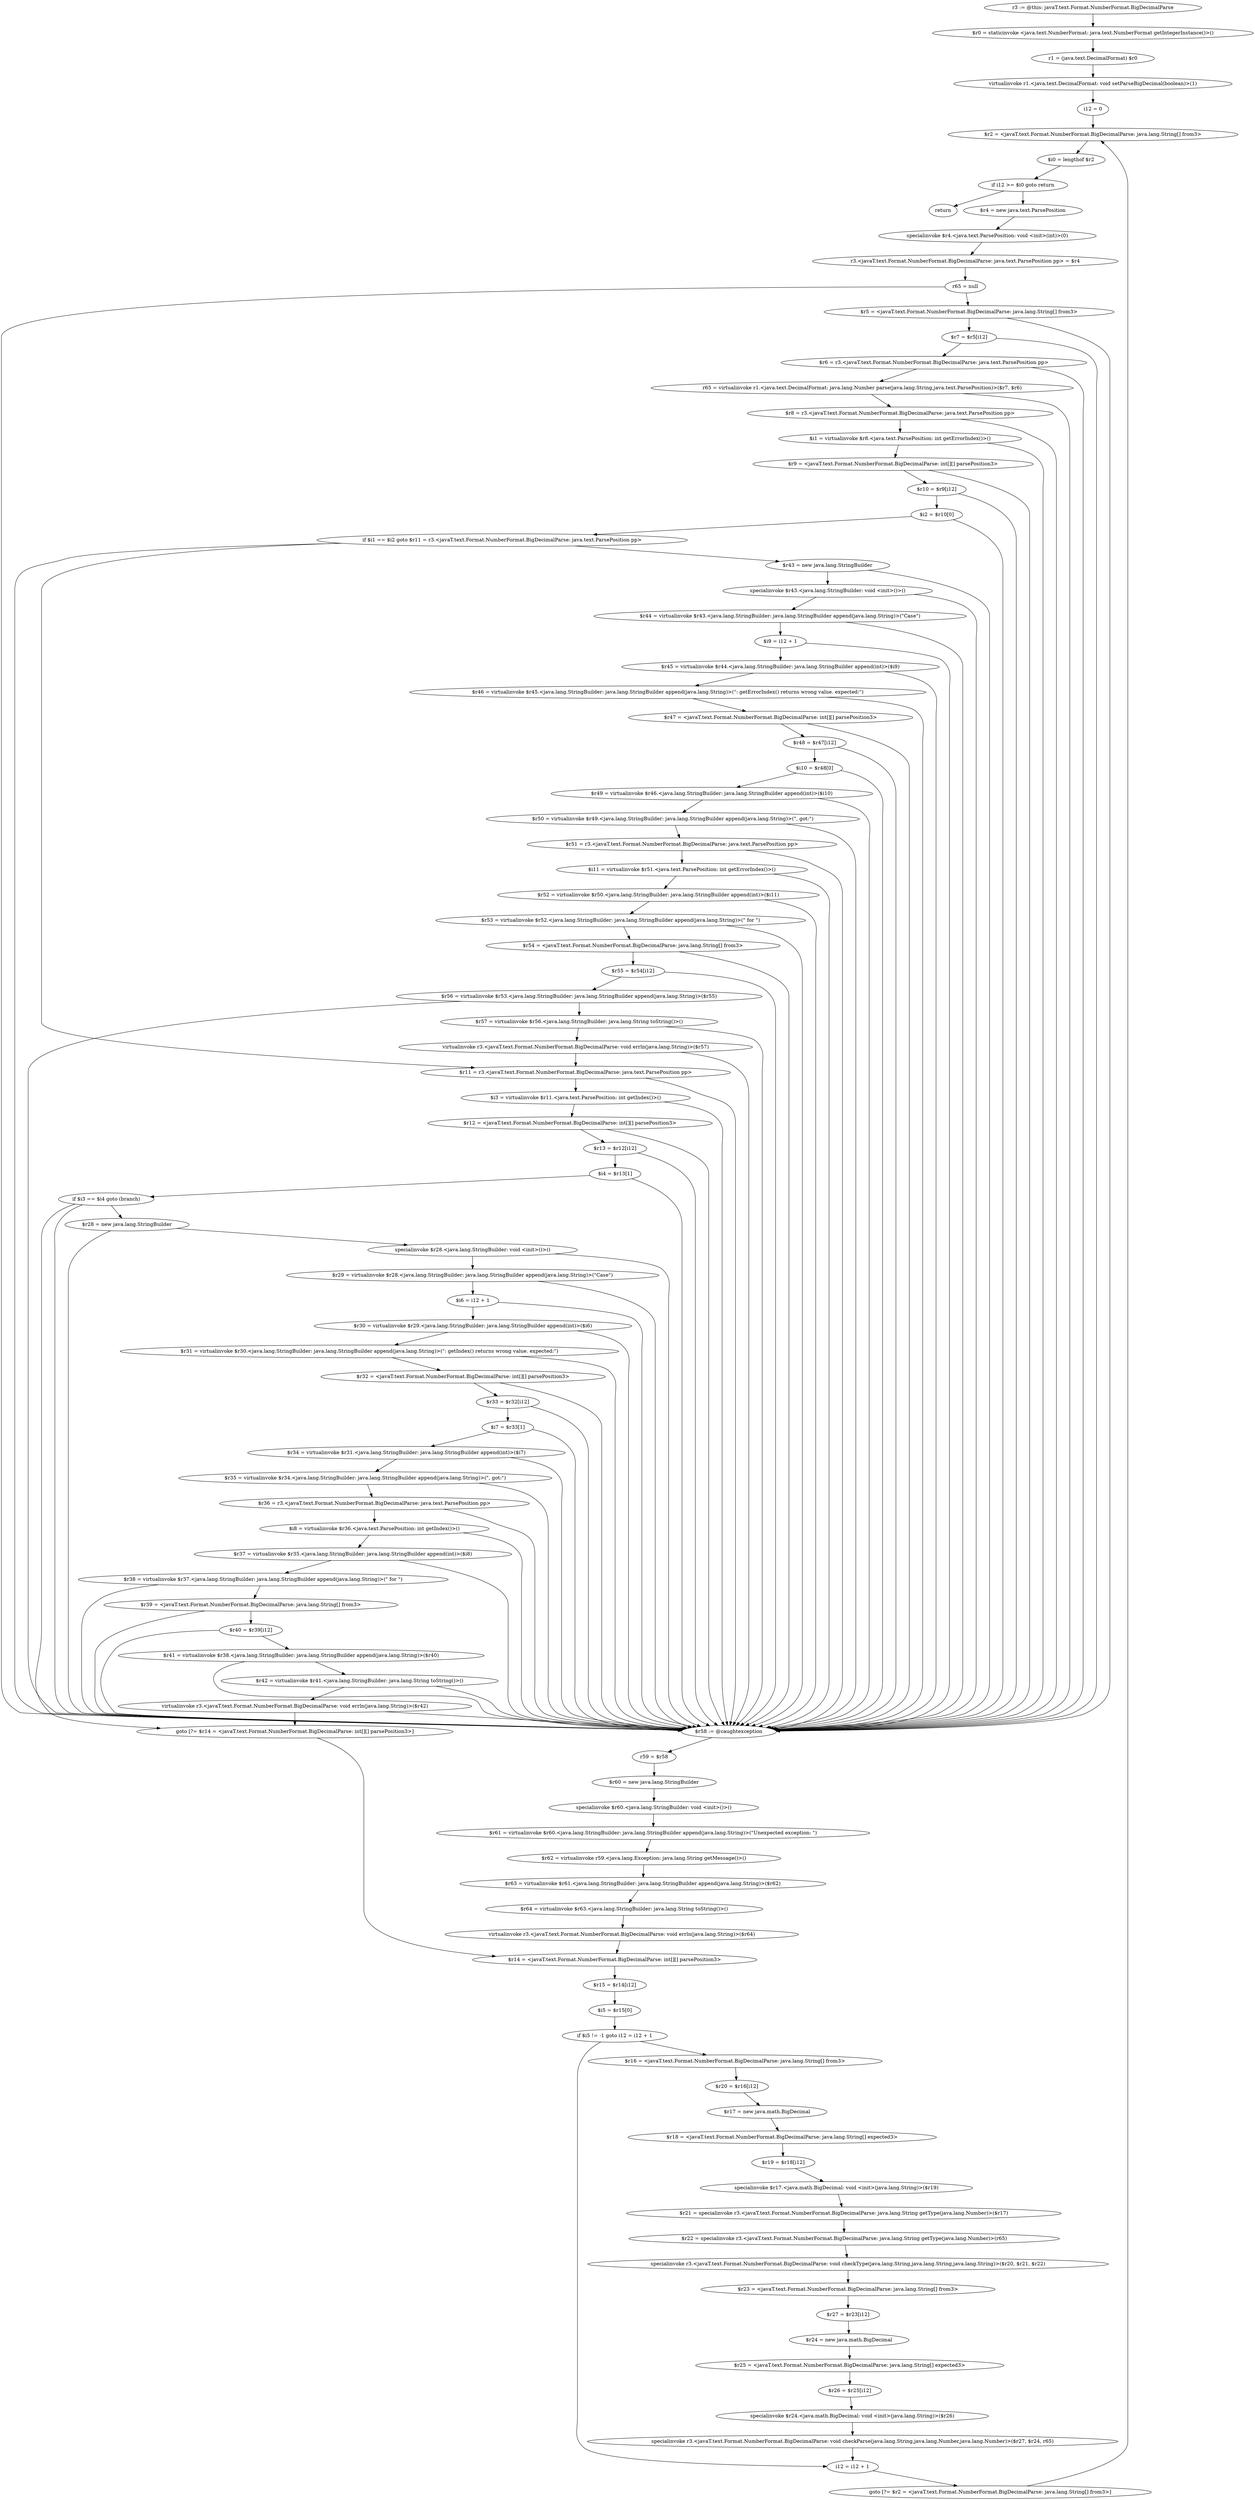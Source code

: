digraph "unitGraph" {
    "r3 := @this: javaT.text.Format.NumberFormat.BigDecimalParse"
    "$r0 = staticinvoke <java.text.NumberFormat: java.text.NumberFormat getIntegerInstance()>()"
    "r1 = (java.text.DecimalFormat) $r0"
    "virtualinvoke r1.<java.text.DecimalFormat: void setParseBigDecimal(boolean)>(1)"
    "i12 = 0"
    "$r2 = <javaT.text.Format.NumberFormat.BigDecimalParse: java.lang.String[] from3>"
    "$i0 = lengthof $r2"
    "if i12 >= $i0 goto return"
    "$r4 = new java.text.ParsePosition"
    "specialinvoke $r4.<java.text.ParsePosition: void <init>(int)>(0)"
    "r3.<javaT.text.Format.NumberFormat.BigDecimalParse: java.text.ParsePosition pp> = $r4"
    "r65 = null"
    "$r5 = <javaT.text.Format.NumberFormat.BigDecimalParse: java.lang.String[] from3>"
    "$r7 = $r5[i12]"
    "$r6 = r3.<javaT.text.Format.NumberFormat.BigDecimalParse: java.text.ParsePosition pp>"
    "r65 = virtualinvoke r1.<java.text.DecimalFormat: java.lang.Number parse(java.lang.String,java.text.ParsePosition)>($r7, $r6)"
    "$r8 = r3.<javaT.text.Format.NumberFormat.BigDecimalParse: java.text.ParsePosition pp>"
    "$i1 = virtualinvoke $r8.<java.text.ParsePosition: int getErrorIndex()>()"
    "$r9 = <javaT.text.Format.NumberFormat.BigDecimalParse: int[][] parsePosition3>"
    "$r10 = $r9[i12]"
    "$i2 = $r10[0]"
    "if $i1 == $i2 goto $r11 = r3.<javaT.text.Format.NumberFormat.BigDecimalParse: java.text.ParsePosition pp>"
    "$r43 = new java.lang.StringBuilder"
    "specialinvoke $r43.<java.lang.StringBuilder: void <init>()>()"
    "$r44 = virtualinvoke $r43.<java.lang.StringBuilder: java.lang.StringBuilder append(java.lang.String)>(\"Case\")"
    "$i9 = i12 + 1"
    "$r45 = virtualinvoke $r44.<java.lang.StringBuilder: java.lang.StringBuilder append(int)>($i9)"
    "$r46 = virtualinvoke $r45.<java.lang.StringBuilder: java.lang.StringBuilder append(java.lang.String)>(\": getErrorIndex() returns wrong value. expected:\")"
    "$r47 = <javaT.text.Format.NumberFormat.BigDecimalParse: int[][] parsePosition3>"
    "$r48 = $r47[i12]"
    "$i10 = $r48[0]"
    "$r49 = virtualinvoke $r46.<java.lang.StringBuilder: java.lang.StringBuilder append(int)>($i10)"
    "$r50 = virtualinvoke $r49.<java.lang.StringBuilder: java.lang.StringBuilder append(java.lang.String)>(\", got:\")"
    "$r51 = r3.<javaT.text.Format.NumberFormat.BigDecimalParse: java.text.ParsePosition pp>"
    "$i11 = virtualinvoke $r51.<java.text.ParsePosition: int getErrorIndex()>()"
    "$r52 = virtualinvoke $r50.<java.lang.StringBuilder: java.lang.StringBuilder append(int)>($i11)"
    "$r53 = virtualinvoke $r52.<java.lang.StringBuilder: java.lang.StringBuilder append(java.lang.String)>(\" for \")"
    "$r54 = <javaT.text.Format.NumberFormat.BigDecimalParse: java.lang.String[] from3>"
    "$r55 = $r54[i12]"
    "$r56 = virtualinvoke $r53.<java.lang.StringBuilder: java.lang.StringBuilder append(java.lang.String)>($r55)"
    "$r57 = virtualinvoke $r56.<java.lang.StringBuilder: java.lang.String toString()>()"
    "virtualinvoke r3.<javaT.text.Format.NumberFormat.BigDecimalParse: void errln(java.lang.String)>($r57)"
    "$r11 = r3.<javaT.text.Format.NumberFormat.BigDecimalParse: java.text.ParsePosition pp>"
    "$i3 = virtualinvoke $r11.<java.text.ParsePosition: int getIndex()>()"
    "$r12 = <javaT.text.Format.NumberFormat.BigDecimalParse: int[][] parsePosition3>"
    "$r13 = $r12[i12]"
    "$i4 = $r13[1]"
    "if $i3 == $i4 goto (branch)"
    "$r28 = new java.lang.StringBuilder"
    "specialinvoke $r28.<java.lang.StringBuilder: void <init>()>()"
    "$r29 = virtualinvoke $r28.<java.lang.StringBuilder: java.lang.StringBuilder append(java.lang.String)>(\"Case\")"
    "$i6 = i12 + 1"
    "$r30 = virtualinvoke $r29.<java.lang.StringBuilder: java.lang.StringBuilder append(int)>($i6)"
    "$r31 = virtualinvoke $r30.<java.lang.StringBuilder: java.lang.StringBuilder append(java.lang.String)>(\": getIndex() returns wrong value. expected:\")"
    "$r32 = <javaT.text.Format.NumberFormat.BigDecimalParse: int[][] parsePosition3>"
    "$r33 = $r32[i12]"
    "$i7 = $r33[1]"
    "$r34 = virtualinvoke $r31.<java.lang.StringBuilder: java.lang.StringBuilder append(int)>($i7)"
    "$r35 = virtualinvoke $r34.<java.lang.StringBuilder: java.lang.StringBuilder append(java.lang.String)>(\", got:\")"
    "$r36 = r3.<javaT.text.Format.NumberFormat.BigDecimalParse: java.text.ParsePosition pp>"
    "$i8 = virtualinvoke $r36.<java.text.ParsePosition: int getIndex()>()"
    "$r37 = virtualinvoke $r35.<java.lang.StringBuilder: java.lang.StringBuilder append(int)>($i8)"
    "$r38 = virtualinvoke $r37.<java.lang.StringBuilder: java.lang.StringBuilder append(java.lang.String)>(\" for \")"
    "$r39 = <javaT.text.Format.NumberFormat.BigDecimalParse: java.lang.String[] from3>"
    "$r40 = $r39[i12]"
    "$r41 = virtualinvoke $r38.<java.lang.StringBuilder: java.lang.StringBuilder append(java.lang.String)>($r40)"
    "$r42 = virtualinvoke $r41.<java.lang.StringBuilder: java.lang.String toString()>()"
    "virtualinvoke r3.<javaT.text.Format.NumberFormat.BigDecimalParse: void errln(java.lang.String)>($r42)"
    "goto [?= $r14 = <javaT.text.Format.NumberFormat.BigDecimalParse: int[][] parsePosition3>]"
    "$r58 := @caughtexception"
    "r59 = $r58"
    "$r60 = new java.lang.StringBuilder"
    "specialinvoke $r60.<java.lang.StringBuilder: void <init>()>()"
    "$r61 = virtualinvoke $r60.<java.lang.StringBuilder: java.lang.StringBuilder append(java.lang.String)>(\"Unexpected exception: \")"
    "$r62 = virtualinvoke r59.<java.lang.Exception: java.lang.String getMessage()>()"
    "$r63 = virtualinvoke $r61.<java.lang.StringBuilder: java.lang.StringBuilder append(java.lang.String)>($r62)"
    "$r64 = virtualinvoke $r63.<java.lang.StringBuilder: java.lang.String toString()>()"
    "virtualinvoke r3.<javaT.text.Format.NumberFormat.BigDecimalParse: void errln(java.lang.String)>($r64)"
    "$r14 = <javaT.text.Format.NumberFormat.BigDecimalParse: int[][] parsePosition3>"
    "$r15 = $r14[i12]"
    "$i5 = $r15[0]"
    "if $i5 != -1 goto i12 = i12 + 1"
    "$r16 = <javaT.text.Format.NumberFormat.BigDecimalParse: java.lang.String[] from3>"
    "$r20 = $r16[i12]"
    "$r17 = new java.math.BigDecimal"
    "$r18 = <javaT.text.Format.NumberFormat.BigDecimalParse: java.lang.String[] expected3>"
    "$r19 = $r18[i12]"
    "specialinvoke $r17.<java.math.BigDecimal: void <init>(java.lang.String)>($r19)"
    "$r21 = specialinvoke r3.<javaT.text.Format.NumberFormat.BigDecimalParse: java.lang.String getType(java.lang.Number)>($r17)"
    "$r22 = specialinvoke r3.<javaT.text.Format.NumberFormat.BigDecimalParse: java.lang.String getType(java.lang.Number)>(r65)"
    "specialinvoke r3.<javaT.text.Format.NumberFormat.BigDecimalParse: void checkType(java.lang.String,java.lang.String,java.lang.String)>($r20, $r21, $r22)"
    "$r23 = <javaT.text.Format.NumberFormat.BigDecimalParse: java.lang.String[] from3>"
    "$r27 = $r23[i12]"
    "$r24 = new java.math.BigDecimal"
    "$r25 = <javaT.text.Format.NumberFormat.BigDecimalParse: java.lang.String[] expected3>"
    "$r26 = $r25[i12]"
    "specialinvoke $r24.<java.math.BigDecimal: void <init>(java.lang.String)>($r26)"
    "specialinvoke r3.<javaT.text.Format.NumberFormat.BigDecimalParse: void checkParse(java.lang.String,java.lang.Number,java.lang.Number)>($r27, $r24, r65)"
    "i12 = i12 + 1"
    "goto [?= $r2 = <javaT.text.Format.NumberFormat.BigDecimalParse: java.lang.String[] from3>]"
    "return"
    "r3 := @this: javaT.text.Format.NumberFormat.BigDecimalParse"->"$r0 = staticinvoke <java.text.NumberFormat: java.text.NumberFormat getIntegerInstance()>()";
    "$r0 = staticinvoke <java.text.NumberFormat: java.text.NumberFormat getIntegerInstance()>()"->"r1 = (java.text.DecimalFormat) $r0";
    "r1 = (java.text.DecimalFormat) $r0"->"virtualinvoke r1.<java.text.DecimalFormat: void setParseBigDecimal(boolean)>(1)";
    "virtualinvoke r1.<java.text.DecimalFormat: void setParseBigDecimal(boolean)>(1)"->"i12 = 0";
    "i12 = 0"->"$r2 = <javaT.text.Format.NumberFormat.BigDecimalParse: java.lang.String[] from3>";
    "$r2 = <javaT.text.Format.NumberFormat.BigDecimalParse: java.lang.String[] from3>"->"$i0 = lengthof $r2";
    "$i0 = lengthof $r2"->"if i12 >= $i0 goto return";
    "if i12 >= $i0 goto return"->"$r4 = new java.text.ParsePosition";
    "if i12 >= $i0 goto return"->"return";
    "$r4 = new java.text.ParsePosition"->"specialinvoke $r4.<java.text.ParsePosition: void <init>(int)>(0)";
    "specialinvoke $r4.<java.text.ParsePosition: void <init>(int)>(0)"->"r3.<javaT.text.Format.NumberFormat.BigDecimalParse: java.text.ParsePosition pp> = $r4";
    "r3.<javaT.text.Format.NumberFormat.BigDecimalParse: java.text.ParsePosition pp> = $r4"->"r65 = null";
    "r65 = null"->"$r5 = <javaT.text.Format.NumberFormat.BigDecimalParse: java.lang.String[] from3>";
    "r65 = null"->"$r58 := @caughtexception";
    "$r5 = <javaT.text.Format.NumberFormat.BigDecimalParse: java.lang.String[] from3>"->"$r7 = $r5[i12]";
    "$r5 = <javaT.text.Format.NumberFormat.BigDecimalParse: java.lang.String[] from3>"->"$r58 := @caughtexception";
    "$r7 = $r5[i12]"->"$r6 = r3.<javaT.text.Format.NumberFormat.BigDecimalParse: java.text.ParsePosition pp>";
    "$r7 = $r5[i12]"->"$r58 := @caughtexception";
    "$r6 = r3.<javaT.text.Format.NumberFormat.BigDecimalParse: java.text.ParsePosition pp>"->"r65 = virtualinvoke r1.<java.text.DecimalFormat: java.lang.Number parse(java.lang.String,java.text.ParsePosition)>($r7, $r6)";
    "$r6 = r3.<javaT.text.Format.NumberFormat.BigDecimalParse: java.text.ParsePosition pp>"->"$r58 := @caughtexception";
    "r65 = virtualinvoke r1.<java.text.DecimalFormat: java.lang.Number parse(java.lang.String,java.text.ParsePosition)>($r7, $r6)"->"$r8 = r3.<javaT.text.Format.NumberFormat.BigDecimalParse: java.text.ParsePosition pp>";
    "r65 = virtualinvoke r1.<java.text.DecimalFormat: java.lang.Number parse(java.lang.String,java.text.ParsePosition)>($r7, $r6)"->"$r58 := @caughtexception";
    "$r8 = r3.<javaT.text.Format.NumberFormat.BigDecimalParse: java.text.ParsePosition pp>"->"$i1 = virtualinvoke $r8.<java.text.ParsePosition: int getErrorIndex()>()";
    "$r8 = r3.<javaT.text.Format.NumberFormat.BigDecimalParse: java.text.ParsePosition pp>"->"$r58 := @caughtexception";
    "$i1 = virtualinvoke $r8.<java.text.ParsePosition: int getErrorIndex()>()"->"$r9 = <javaT.text.Format.NumberFormat.BigDecimalParse: int[][] parsePosition3>";
    "$i1 = virtualinvoke $r8.<java.text.ParsePosition: int getErrorIndex()>()"->"$r58 := @caughtexception";
    "$r9 = <javaT.text.Format.NumberFormat.BigDecimalParse: int[][] parsePosition3>"->"$r10 = $r9[i12]";
    "$r9 = <javaT.text.Format.NumberFormat.BigDecimalParse: int[][] parsePosition3>"->"$r58 := @caughtexception";
    "$r10 = $r9[i12]"->"$i2 = $r10[0]";
    "$r10 = $r9[i12]"->"$r58 := @caughtexception";
    "$i2 = $r10[0]"->"if $i1 == $i2 goto $r11 = r3.<javaT.text.Format.NumberFormat.BigDecimalParse: java.text.ParsePosition pp>";
    "$i2 = $r10[0]"->"$r58 := @caughtexception";
    "if $i1 == $i2 goto $r11 = r3.<javaT.text.Format.NumberFormat.BigDecimalParse: java.text.ParsePosition pp>"->"$r43 = new java.lang.StringBuilder";
    "if $i1 == $i2 goto $r11 = r3.<javaT.text.Format.NumberFormat.BigDecimalParse: java.text.ParsePosition pp>"->"$r11 = r3.<javaT.text.Format.NumberFormat.BigDecimalParse: java.text.ParsePosition pp>";
    "if $i1 == $i2 goto $r11 = r3.<javaT.text.Format.NumberFormat.BigDecimalParse: java.text.ParsePosition pp>"->"$r58 := @caughtexception";
    "$r43 = new java.lang.StringBuilder"->"specialinvoke $r43.<java.lang.StringBuilder: void <init>()>()";
    "$r43 = new java.lang.StringBuilder"->"$r58 := @caughtexception";
    "specialinvoke $r43.<java.lang.StringBuilder: void <init>()>()"->"$r44 = virtualinvoke $r43.<java.lang.StringBuilder: java.lang.StringBuilder append(java.lang.String)>(\"Case\")";
    "specialinvoke $r43.<java.lang.StringBuilder: void <init>()>()"->"$r58 := @caughtexception";
    "$r44 = virtualinvoke $r43.<java.lang.StringBuilder: java.lang.StringBuilder append(java.lang.String)>(\"Case\")"->"$i9 = i12 + 1";
    "$r44 = virtualinvoke $r43.<java.lang.StringBuilder: java.lang.StringBuilder append(java.lang.String)>(\"Case\")"->"$r58 := @caughtexception";
    "$i9 = i12 + 1"->"$r45 = virtualinvoke $r44.<java.lang.StringBuilder: java.lang.StringBuilder append(int)>($i9)";
    "$i9 = i12 + 1"->"$r58 := @caughtexception";
    "$r45 = virtualinvoke $r44.<java.lang.StringBuilder: java.lang.StringBuilder append(int)>($i9)"->"$r46 = virtualinvoke $r45.<java.lang.StringBuilder: java.lang.StringBuilder append(java.lang.String)>(\": getErrorIndex() returns wrong value. expected:\")";
    "$r45 = virtualinvoke $r44.<java.lang.StringBuilder: java.lang.StringBuilder append(int)>($i9)"->"$r58 := @caughtexception";
    "$r46 = virtualinvoke $r45.<java.lang.StringBuilder: java.lang.StringBuilder append(java.lang.String)>(\": getErrorIndex() returns wrong value. expected:\")"->"$r47 = <javaT.text.Format.NumberFormat.BigDecimalParse: int[][] parsePosition3>";
    "$r46 = virtualinvoke $r45.<java.lang.StringBuilder: java.lang.StringBuilder append(java.lang.String)>(\": getErrorIndex() returns wrong value. expected:\")"->"$r58 := @caughtexception";
    "$r47 = <javaT.text.Format.NumberFormat.BigDecimalParse: int[][] parsePosition3>"->"$r48 = $r47[i12]";
    "$r47 = <javaT.text.Format.NumberFormat.BigDecimalParse: int[][] parsePosition3>"->"$r58 := @caughtexception";
    "$r48 = $r47[i12]"->"$i10 = $r48[0]";
    "$r48 = $r47[i12]"->"$r58 := @caughtexception";
    "$i10 = $r48[0]"->"$r49 = virtualinvoke $r46.<java.lang.StringBuilder: java.lang.StringBuilder append(int)>($i10)";
    "$i10 = $r48[0]"->"$r58 := @caughtexception";
    "$r49 = virtualinvoke $r46.<java.lang.StringBuilder: java.lang.StringBuilder append(int)>($i10)"->"$r50 = virtualinvoke $r49.<java.lang.StringBuilder: java.lang.StringBuilder append(java.lang.String)>(\", got:\")";
    "$r49 = virtualinvoke $r46.<java.lang.StringBuilder: java.lang.StringBuilder append(int)>($i10)"->"$r58 := @caughtexception";
    "$r50 = virtualinvoke $r49.<java.lang.StringBuilder: java.lang.StringBuilder append(java.lang.String)>(\", got:\")"->"$r51 = r3.<javaT.text.Format.NumberFormat.BigDecimalParse: java.text.ParsePosition pp>";
    "$r50 = virtualinvoke $r49.<java.lang.StringBuilder: java.lang.StringBuilder append(java.lang.String)>(\", got:\")"->"$r58 := @caughtexception";
    "$r51 = r3.<javaT.text.Format.NumberFormat.BigDecimalParse: java.text.ParsePosition pp>"->"$i11 = virtualinvoke $r51.<java.text.ParsePosition: int getErrorIndex()>()";
    "$r51 = r3.<javaT.text.Format.NumberFormat.BigDecimalParse: java.text.ParsePosition pp>"->"$r58 := @caughtexception";
    "$i11 = virtualinvoke $r51.<java.text.ParsePosition: int getErrorIndex()>()"->"$r52 = virtualinvoke $r50.<java.lang.StringBuilder: java.lang.StringBuilder append(int)>($i11)";
    "$i11 = virtualinvoke $r51.<java.text.ParsePosition: int getErrorIndex()>()"->"$r58 := @caughtexception";
    "$r52 = virtualinvoke $r50.<java.lang.StringBuilder: java.lang.StringBuilder append(int)>($i11)"->"$r53 = virtualinvoke $r52.<java.lang.StringBuilder: java.lang.StringBuilder append(java.lang.String)>(\" for \")";
    "$r52 = virtualinvoke $r50.<java.lang.StringBuilder: java.lang.StringBuilder append(int)>($i11)"->"$r58 := @caughtexception";
    "$r53 = virtualinvoke $r52.<java.lang.StringBuilder: java.lang.StringBuilder append(java.lang.String)>(\" for \")"->"$r54 = <javaT.text.Format.NumberFormat.BigDecimalParse: java.lang.String[] from3>";
    "$r53 = virtualinvoke $r52.<java.lang.StringBuilder: java.lang.StringBuilder append(java.lang.String)>(\" for \")"->"$r58 := @caughtexception";
    "$r54 = <javaT.text.Format.NumberFormat.BigDecimalParse: java.lang.String[] from3>"->"$r55 = $r54[i12]";
    "$r54 = <javaT.text.Format.NumberFormat.BigDecimalParse: java.lang.String[] from3>"->"$r58 := @caughtexception";
    "$r55 = $r54[i12]"->"$r56 = virtualinvoke $r53.<java.lang.StringBuilder: java.lang.StringBuilder append(java.lang.String)>($r55)";
    "$r55 = $r54[i12]"->"$r58 := @caughtexception";
    "$r56 = virtualinvoke $r53.<java.lang.StringBuilder: java.lang.StringBuilder append(java.lang.String)>($r55)"->"$r57 = virtualinvoke $r56.<java.lang.StringBuilder: java.lang.String toString()>()";
    "$r56 = virtualinvoke $r53.<java.lang.StringBuilder: java.lang.StringBuilder append(java.lang.String)>($r55)"->"$r58 := @caughtexception";
    "$r57 = virtualinvoke $r56.<java.lang.StringBuilder: java.lang.String toString()>()"->"virtualinvoke r3.<javaT.text.Format.NumberFormat.BigDecimalParse: void errln(java.lang.String)>($r57)";
    "$r57 = virtualinvoke $r56.<java.lang.StringBuilder: java.lang.String toString()>()"->"$r58 := @caughtexception";
    "virtualinvoke r3.<javaT.text.Format.NumberFormat.BigDecimalParse: void errln(java.lang.String)>($r57)"->"$r11 = r3.<javaT.text.Format.NumberFormat.BigDecimalParse: java.text.ParsePosition pp>";
    "virtualinvoke r3.<javaT.text.Format.NumberFormat.BigDecimalParse: void errln(java.lang.String)>($r57)"->"$r58 := @caughtexception";
    "$r11 = r3.<javaT.text.Format.NumberFormat.BigDecimalParse: java.text.ParsePosition pp>"->"$i3 = virtualinvoke $r11.<java.text.ParsePosition: int getIndex()>()";
    "$r11 = r3.<javaT.text.Format.NumberFormat.BigDecimalParse: java.text.ParsePosition pp>"->"$r58 := @caughtexception";
    "$i3 = virtualinvoke $r11.<java.text.ParsePosition: int getIndex()>()"->"$r12 = <javaT.text.Format.NumberFormat.BigDecimalParse: int[][] parsePosition3>";
    "$i3 = virtualinvoke $r11.<java.text.ParsePosition: int getIndex()>()"->"$r58 := @caughtexception";
    "$r12 = <javaT.text.Format.NumberFormat.BigDecimalParse: int[][] parsePosition3>"->"$r13 = $r12[i12]";
    "$r12 = <javaT.text.Format.NumberFormat.BigDecimalParse: int[][] parsePosition3>"->"$r58 := @caughtexception";
    "$r13 = $r12[i12]"->"$i4 = $r13[1]";
    "$r13 = $r12[i12]"->"$r58 := @caughtexception";
    "$i4 = $r13[1]"->"if $i3 == $i4 goto (branch)";
    "$i4 = $r13[1]"->"$r58 := @caughtexception";
    "if $i3 == $i4 goto (branch)"->"$r28 = new java.lang.StringBuilder";
    "if $i3 == $i4 goto (branch)"->"goto [?= $r14 = <javaT.text.Format.NumberFormat.BigDecimalParse: int[][] parsePosition3>]";
    "if $i3 == $i4 goto (branch)"->"$r58 := @caughtexception";
    "$r28 = new java.lang.StringBuilder"->"specialinvoke $r28.<java.lang.StringBuilder: void <init>()>()";
    "$r28 = new java.lang.StringBuilder"->"$r58 := @caughtexception";
    "specialinvoke $r28.<java.lang.StringBuilder: void <init>()>()"->"$r29 = virtualinvoke $r28.<java.lang.StringBuilder: java.lang.StringBuilder append(java.lang.String)>(\"Case\")";
    "specialinvoke $r28.<java.lang.StringBuilder: void <init>()>()"->"$r58 := @caughtexception";
    "$r29 = virtualinvoke $r28.<java.lang.StringBuilder: java.lang.StringBuilder append(java.lang.String)>(\"Case\")"->"$i6 = i12 + 1";
    "$r29 = virtualinvoke $r28.<java.lang.StringBuilder: java.lang.StringBuilder append(java.lang.String)>(\"Case\")"->"$r58 := @caughtexception";
    "$i6 = i12 + 1"->"$r30 = virtualinvoke $r29.<java.lang.StringBuilder: java.lang.StringBuilder append(int)>($i6)";
    "$i6 = i12 + 1"->"$r58 := @caughtexception";
    "$r30 = virtualinvoke $r29.<java.lang.StringBuilder: java.lang.StringBuilder append(int)>($i6)"->"$r31 = virtualinvoke $r30.<java.lang.StringBuilder: java.lang.StringBuilder append(java.lang.String)>(\": getIndex() returns wrong value. expected:\")";
    "$r30 = virtualinvoke $r29.<java.lang.StringBuilder: java.lang.StringBuilder append(int)>($i6)"->"$r58 := @caughtexception";
    "$r31 = virtualinvoke $r30.<java.lang.StringBuilder: java.lang.StringBuilder append(java.lang.String)>(\": getIndex() returns wrong value. expected:\")"->"$r32 = <javaT.text.Format.NumberFormat.BigDecimalParse: int[][] parsePosition3>";
    "$r31 = virtualinvoke $r30.<java.lang.StringBuilder: java.lang.StringBuilder append(java.lang.String)>(\": getIndex() returns wrong value. expected:\")"->"$r58 := @caughtexception";
    "$r32 = <javaT.text.Format.NumberFormat.BigDecimalParse: int[][] parsePosition3>"->"$r33 = $r32[i12]";
    "$r32 = <javaT.text.Format.NumberFormat.BigDecimalParse: int[][] parsePosition3>"->"$r58 := @caughtexception";
    "$r33 = $r32[i12]"->"$i7 = $r33[1]";
    "$r33 = $r32[i12]"->"$r58 := @caughtexception";
    "$i7 = $r33[1]"->"$r34 = virtualinvoke $r31.<java.lang.StringBuilder: java.lang.StringBuilder append(int)>($i7)";
    "$i7 = $r33[1]"->"$r58 := @caughtexception";
    "$r34 = virtualinvoke $r31.<java.lang.StringBuilder: java.lang.StringBuilder append(int)>($i7)"->"$r35 = virtualinvoke $r34.<java.lang.StringBuilder: java.lang.StringBuilder append(java.lang.String)>(\", got:\")";
    "$r34 = virtualinvoke $r31.<java.lang.StringBuilder: java.lang.StringBuilder append(int)>($i7)"->"$r58 := @caughtexception";
    "$r35 = virtualinvoke $r34.<java.lang.StringBuilder: java.lang.StringBuilder append(java.lang.String)>(\", got:\")"->"$r36 = r3.<javaT.text.Format.NumberFormat.BigDecimalParse: java.text.ParsePosition pp>";
    "$r35 = virtualinvoke $r34.<java.lang.StringBuilder: java.lang.StringBuilder append(java.lang.String)>(\", got:\")"->"$r58 := @caughtexception";
    "$r36 = r3.<javaT.text.Format.NumberFormat.BigDecimalParse: java.text.ParsePosition pp>"->"$i8 = virtualinvoke $r36.<java.text.ParsePosition: int getIndex()>()";
    "$r36 = r3.<javaT.text.Format.NumberFormat.BigDecimalParse: java.text.ParsePosition pp>"->"$r58 := @caughtexception";
    "$i8 = virtualinvoke $r36.<java.text.ParsePosition: int getIndex()>()"->"$r37 = virtualinvoke $r35.<java.lang.StringBuilder: java.lang.StringBuilder append(int)>($i8)";
    "$i8 = virtualinvoke $r36.<java.text.ParsePosition: int getIndex()>()"->"$r58 := @caughtexception";
    "$r37 = virtualinvoke $r35.<java.lang.StringBuilder: java.lang.StringBuilder append(int)>($i8)"->"$r38 = virtualinvoke $r37.<java.lang.StringBuilder: java.lang.StringBuilder append(java.lang.String)>(\" for \")";
    "$r37 = virtualinvoke $r35.<java.lang.StringBuilder: java.lang.StringBuilder append(int)>($i8)"->"$r58 := @caughtexception";
    "$r38 = virtualinvoke $r37.<java.lang.StringBuilder: java.lang.StringBuilder append(java.lang.String)>(\" for \")"->"$r39 = <javaT.text.Format.NumberFormat.BigDecimalParse: java.lang.String[] from3>";
    "$r38 = virtualinvoke $r37.<java.lang.StringBuilder: java.lang.StringBuilder append(java.lang.String)>(\" for \")"->"$r58 := @caughtexception";
    "$r39 = <javaT.text.Format.NumberFormat.BigDecimalParse: java.lang.String[] from3>"->"$r40 = $r39[i12]";
    "$r39 = <javaT.text.Format.NumberFormat.BigDecimalParse: java.lang.String[] from3>"->"$r58 := @caughtexception";
    "$r40 = $r39[i12]"->"$r41 = virtualinvoke $r38.<java.lang.StringBuilder: java.lang.StringBuilder append(java.lang.String)>($r40)";
    "$r40 = $r39[i12]"->"$r58 := @caughtexception";
    "$r41 = virtualinvoke $r38.<java.lang.StringBuilder: java.lang.StringBuilder append(java.lang.String)>($r40)"->"$r42 = virtualinvoke $r41.<java.lang.StringBuilder: java.lang.String toString()>()";
    "$r41 = virtualinvoke $r38.<java.lang.StringBuilder: java.lang.StringBuilder append(java.lang.String)>($r40)"->"$r58 := @caughtexception";
    "$r42 = virtualinvoke $r41.<java.lang.StringBuilder: java.lang.String toString()>()"->"virtualinvoke r3.<javaT.text.Format.NumberFormat.BigDecimalParse: void errln(java.lang.String)>($r42)";
    "$r42 = virtualinvoke $r41.<java.lang.StringBuilder: java.lang.String toString()>()"->"$r58 := @caughtexception";
    "virtualinvoke r3.<javaT.text.Format.NumberFormat.BigDecimalParse: void errln(java.lang.String)>($r42)"->"goto [?= $r14 = <javaT.text.Format.NumberFormat.BigDecimalParse: int[][] parsePosition3>]";
    "virtualinvoke r3.<javaT.text.Format.NumberFormat.BigDecimalParse: void errln(java.lang.String)>($r42)"->"$r58 := @caughtexception";
    "goto [?= $r14 = <javaT.text.Format.NumberFormat.BigDecimalParse: int[][] parsePosition3>]"->"$r14 = <javaT.text.Format.NumberFormat.BigDecimalParse: int[][] parsePosition3>";
    "$r58 := @caughtexception"->"r59 = $r58";
    "r59 = $r58"->"$r60 = new java.lang.StringBuilder";
    "$r60 = new java.lang.StringBuilder"->"specialinvoke $r60.<java.lang.StringBuilder: void <init>()>()";
    "specialinvoke $r60.<java.lang.StringBuilder: void <init>()>()"->"$r61 = virtualinvoke $r60.<java.lang.StringBuilder: java.lang.StringBuilder append(java.lang.String)>(\"Unexpected exception: \")";
    "$r61 = virtualinvoke $r60.<java.lang.StringBuilder: java.lang.StringBuilder append(java.lang.String)>(\"Unexpected exception: \")"->"$r62 = virtualinvoke r59.<java.lang.Exception: java.lang.String getMessage()>()";
    "$r62 = virtualinvoke r59.<java.lang.Exception: java.lang.String getMessage()>()"->"$r63 = virtualinvoke $r61.<java.lang.StringBuilder: java.lang.StringBuilder append(java.lang.String)>($r62)";
    "$r63 = virtualinvoke $r61.<java.lang.StringBuilder: java.lang.StringBuilder append(java.lang.String)>($r62)"->"$r64 = virtualinvoke $r63.<java.lang.StringBuilder: java.lang.String toString()>()";
    "$r64 = virtualinvoke $r63.<java.lang.StringBuilder: java.lang.String toString()>()"->"virtualinvoke r3.<javaT.text.Format.NumberFormat.BigDecimalParse: void errln(java.lang.String)>($r64)";
    "virtualinvoke r3.<javaT.text.Format.NumberFormat.BigDecimalParse: void errln(java.lang.String)>($r64)"->"$r14 = <javaT.text.Format.NumberFormat.BigDecimalParse: int[][] parsePosition3>";
    "$r14 = <javaT.text.Format.NumberFormat.BigDecimalParse: int[][] parsePosition3>"->"$r15 = $r14[i12]";
    "$r15 = $r14[i12]"->"$i5 = $r15[0]";
    "$i5 = $r15[0]"->"if $i5 != -1 goto i12 = i12 + 1";
    "if $i5 != -1 goto i12 = i12 + 1"->"$r16 = <javaT.text.Format.NumberFormat.BigDecimalParse: java.lang.String[] from3>";
    "if $i5 != -1 goto i12 = i12 + 1"->"i12 = i12 + 1";
    "$r16 = <javaT.text.Format.NumberFormat.BigDecimalParse: java.lang.String[] from3>"->"$r20 = $r16[i12]";
    "$r20 = $r16[i12]"->"$r17 = new java.math.BigDecimal";
    "$r17 = new java.math.BigDecimal"->"$r18 = <javaT.text.Format.NumberFormat.BigDecimalParse: java.lang.String[] expected3>";
    "$r18 = <javaT.text.Format.NumberFormat.BigDecimalParse: java.lang.String[] expected3>"->"$r19 = $r18[i12]";
    "$r19 = $r18[i12]"->"specialinvoke $r17.<java.math.BigDecimal: void <init>(java.lang.String)>($r19)";
    "specialinvoke $r17.<java.math.BigDecimal: void <init>(java.lang.String)>($r19)"->"$r21 = specialinvoke r3.<javaT.text.Format.NumberFormat.BigDecimalParse: java.lang.String getType(java.lang.Number)>($r17)";
    "$r21 = specialinvoke r3.<javaT.text.Format.NumberFormat.BigDecimalParse: java.lang.String getType(java.lang.Number)>($r17)"->"$r22 = specialinvoke r3.<javaT.text.Format.NumberFormat.BigDecimalParse: java.lang.String getType(java.lang.Number)>(r65)";
    "$r22 = specialinvoke r3.<javaT.text.Format.NumberFormat.BigDecimalParse: java.lang.String getType(java.lang.Number)>(r65)"->"specialinvoke r3.<javaT.text.Format.NumberFormat.BigDecimalParse: void checkType(java.lang.String,java.lang.String,java.lang.String)>($r20, $r21, $r22)";
    "specialinvoke r3.<javaT.text.Format.NumberFormat.BigDecimalParse: void checkType(java.lang.String,java.lang.String,java.lang.String)>($r20, $r21, $r22)"->"$r23 = <javaT.text.Format.NumberFormat.BigDecimalParse: java.lang.String[] from3>";
    "$r23 = <javaT.text.Format.NumberFormat.BigDecimalParse: java.lang.String[] from3>"->"$r27 = $r23[i12]";
    "$r27 = $r23[i12]"->"$r24 = new java.math.BigDecimal";
    "$r24 = new java.math.BigDecimal"->"$r25 = <javaT.text.Format.NumberFormat.BigDecimalParse: java.lang.String[] expected3>";
    "$r25 = <javaT.text.Format.NumberFormat.BigDecimalParse: java.lang.String[] expected3>"->"$r26 = $r25[i12]";
    "$r26 = $r25[i12]"->"specialinvoke $r24.<java.math.BigDecimal: void <init>(java.lang.String)>($r26)";
    "specialinvoke $r24.<java.math.BigDecimal: void <init>(java.lang.String)>($r26)"->"specialinvoke r3.<javaT.text.Format.NumberFormat.BigDecimalParse: void checkParse(java.lang.String,java.lang.Number,java.lang.Number)>($r27, $r24, r65)";
    "specialinvoke r3.<javaT.text.Format.NumberFormat.BigDecimalParse: void checkParse(java.lang.String,java.lang.Number,java.lang.Number)>($r27, $r24, r65)"->"i12 = i12 + 1";
    "i12 = i12 + 1"->"goto [?= $r2 = <javaT.text.Format.NumberFormat.BigDecimalParse: java.lang.String[] from3>]";
    "goto [?= $r2 = <javaT.text.Format.NumberFormat.BigDecimalParse: java.lang.String[] from3>]"->"$r2 = <javaT.text.Format.NumberFormat.BigDecimalParse: java.lang.String[] from3>";
}

